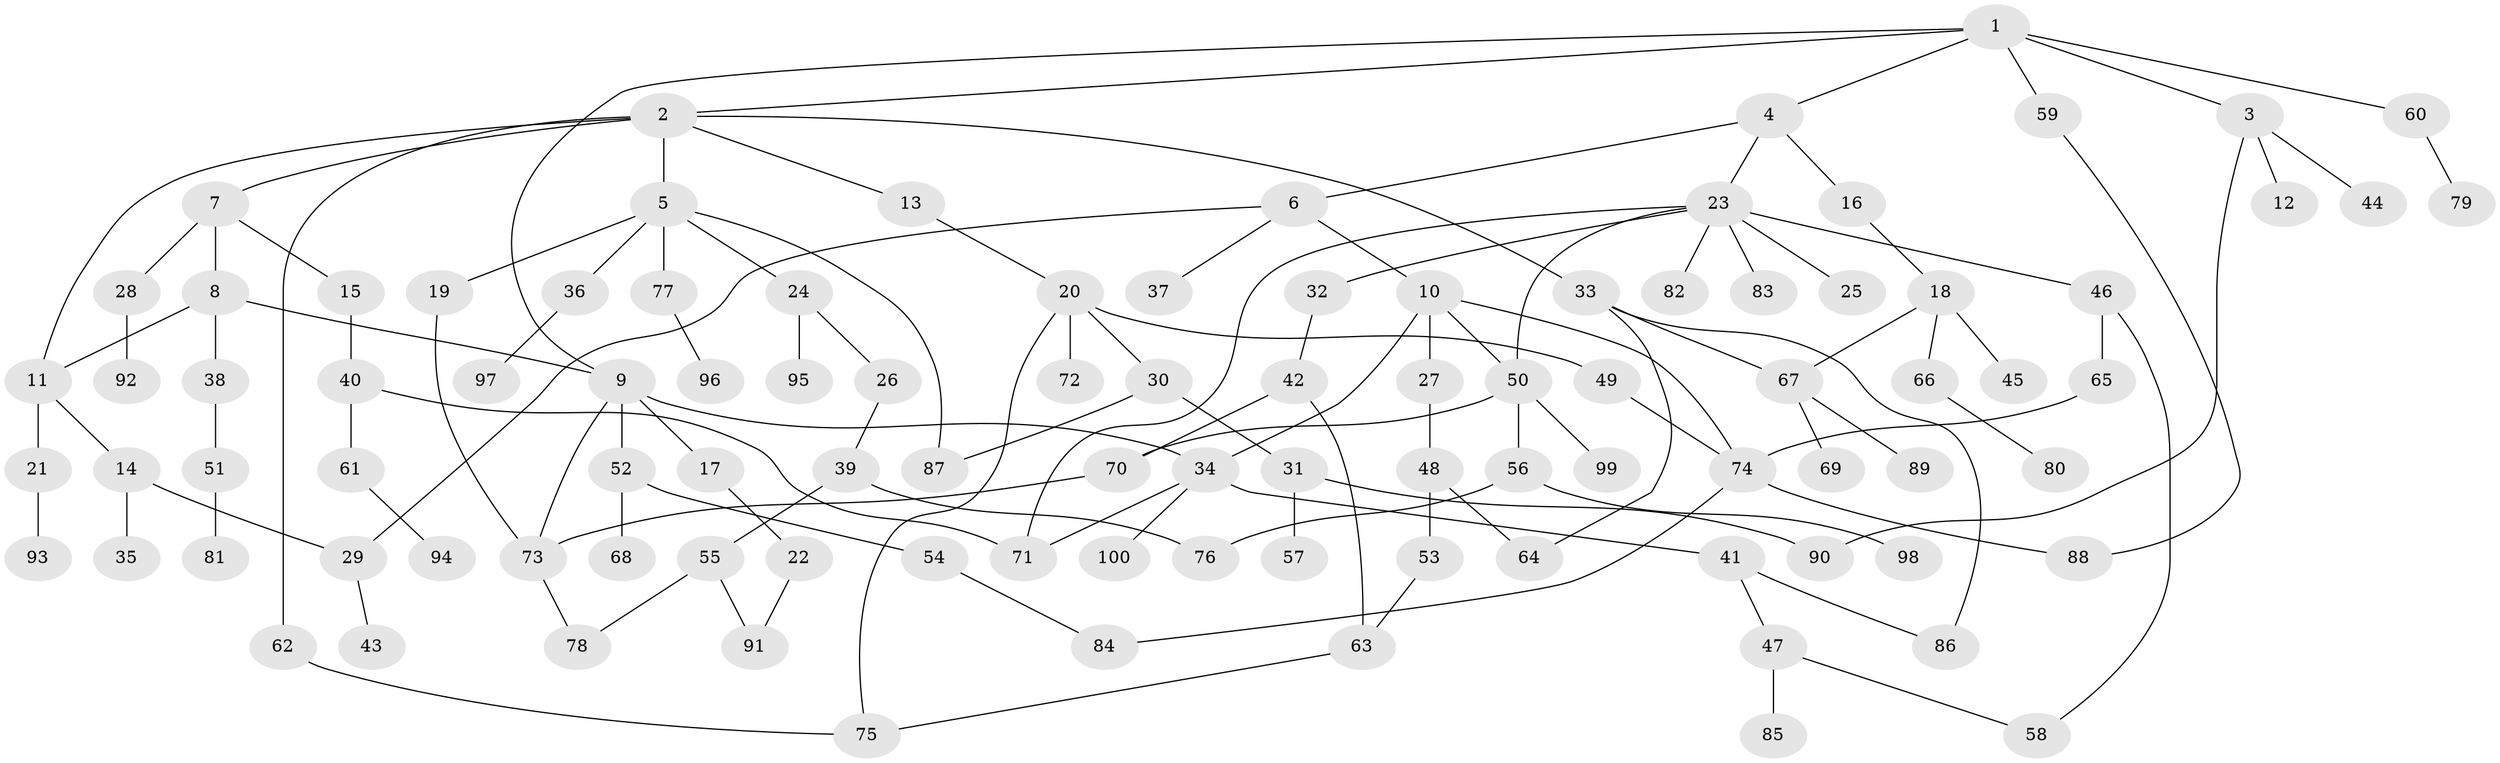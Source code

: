 // Generated by graph-tools (version 1.1) at 2025/11/02/21/25 10:11:06]
// undirected, 100 vertices, 125 edges
graph export_dot {
graph [start="1"]
  node [color=gray90,style=filled];
  1;
  2;
  3;
  4;
  5;
  6;
  7;
  8;
  9;
  10;
  11;
  12;
  13;
  14;
  15;
  16;
  17;
  18;
  19;
  20;
  21;
  22;
  23;
  24;
  25;
  26;
  27;
  28;
  29;
  30;
  31;
  32;
  33;
  34;
  35;
  36;
  37;
  38;
  39;
  40;
  41;
  42;
  43;
  44;
  45;
  46;
  47;
  48;
  49;
  50;
  51;
  52;
  53;
  54;
  55;
  56;
  57;
  58;
  59;
  60;
  61;
  62;
  63;
  64;
  65;
  66;
  67;
  68;
  69;
  70;
  71;
  72;
  73;
  74;
  75;
  76;
  77;
  78;
  79;
  80;
  81;
  82;
  83;
  84;
  85;
  86;
  87;
  88;
  89;
  90;
  91;
  92;
  93;
  94;
  95;
  96;
  97;
  98;
  99;
  100;
  1 -- 2;
  1 -- 3;
  1 -- 4;
  1 -- 59;
  1 -- 60;
  1 -- 9;
  2 -- 5;
  2 -- 7;
  2 -- 13;
  2 -- 33;
  2 -- 62;
  2 -- 11;
  3 -- 12;
  3 -- 44;
  3 -- 90;
  4 -- 6;
  4 -- 16;
  4 -- 23;
  5 -- 19;
  5 -- 24;
  5 -- 36;
  5 -- 77;
  5 -- 87;
  6 -- 10;
  6 -- 29;
  6 -- 37;
  7 -- 8;
  7 -- 15;
  7 -- 28;
  8 -- 9;
  8 -- 11;
  8 -- 38;
  9 -- 17;
  9 -- 52;
  9 -- 34;
  9 -- 73;
  10 -- 27;
  10 -- 34;
  10 -- 50;
  10 -- 74;
  11 -- 14;
  11 -- 21;
  13 -- 20;
  14 -- 35;
  14 -- 29;
  15 -- 40;
  16 -- 18;
  17 -- 22;
  18 -- 45;
  18 -- 66;
  18 -- 67;
  19 -- 73;
  20 -- 30;
  20 -- 49;
  20 -- 72;
  20 -- 75;
  21 -- 93;
  22 -- 91;
  23 -- 25;
  23 -- 32;
  23 -- 46;
  23 -- 82;
  23 -- 83;
  23 -- 71;
  23 -- 50;
  24 -- 26;
  24 -- 95;
  26 -- 39;
  27 -- 48;
  28 -- 92;
  29 -- 43;
  30 -- 31;
  30 -- 87;
  31 -- 57;
  31 -- 90;
  32 -- 42;
  33 -- 67;
  33 -- 86;
  33 -- 64;
  34 -- 41;
  34 -- 100;
  34 -- 71;
  36 -- 97;
  38 -- 51;
  39 -- 55;
  39 -- 76;
  40 -- 61;
  40 -- 71;
  41 -- 47;
  41 -- 86;
  42 -- 63;
  42 -- 70;
  46 -- 58;
  46 -- 65;
  47 -- 85;
  47 -- 58;
  48 -- 53;
  48 -- 64;
  49 -- 74;
  50 -- 56;
  50 -- 70;
  50 -- 99;
  51 -- 81;
  52 -- 54;
  52 -- 68;
  53 -- 63;
  54 -- 84;
  55 -- 78;
  55 -- 91;
  56 -- 76;
  56 -- 98;
  59 -- 88;
  60 -- 79;
  61 -- 94;
  62 -- 75;
  63 -- 75;
  65 -- 74;
  66 -- 80;
  67 -- 69;
  67 -- 89;
  70 -- 73;
  73 -- 78;
  74 -- 84;
  74 -- 88;
  77 -- 96;
}
